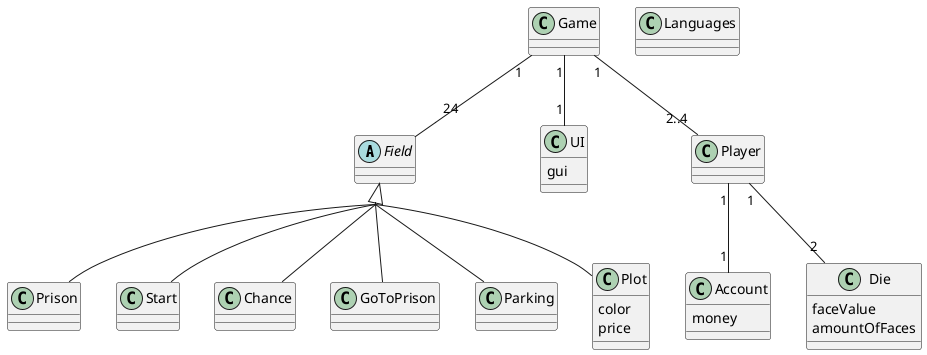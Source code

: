 @startuml
'https://plantuml.com/class-diagram
skinparam groupInheritance 2

abstract class Field
class Prison
class Start
class Chance
class GoToPrison
class Parking
class Plot{
    color
    price
}

Field <|-- Prison
Field <|-- Start
Field <|-- Chance
Field <|-- GoToPrison
Field <|-- Parking
Field <|-- Plot

class UI{
    gui
}
class Player{

}
class Account{
    money
}
class Die{
    faceValue
    amountOfFaces
}
class Game

Player "1"--"2" Die
Player "1"--"1" Account
Game "1"--"2..4" Player
Game "1"--"24" Field
Game "1"--"1" UI

class Languages{

}

@enduml